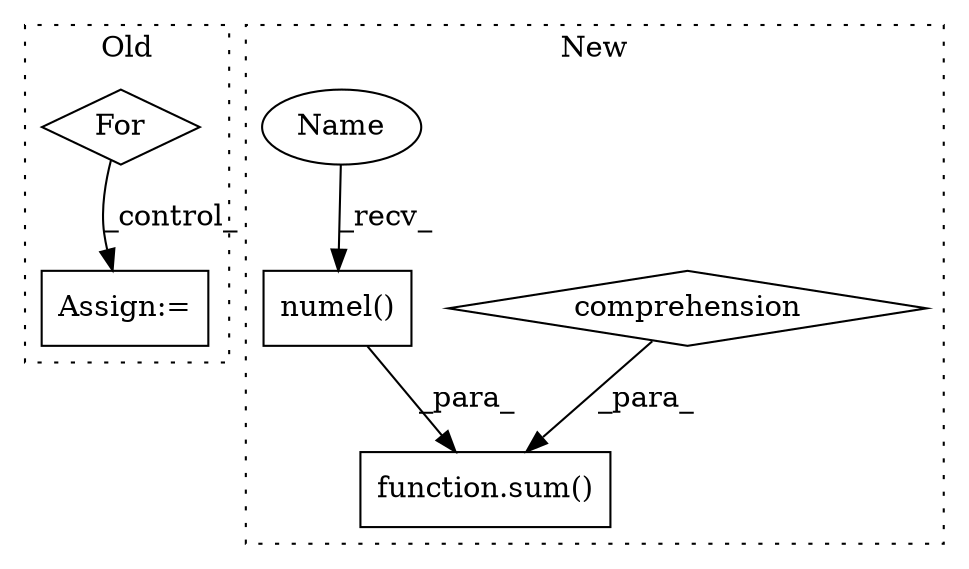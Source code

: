 digraph G {
subgraph cluster0 {
1 [label="For" a="107" s="33869,33894" l="4,14" shape="diamond"];
3 [label="Assign:=" a="68" s="33920" l="3" shape="box"];
label = "Old";
style="dotted";
}
subgraph cluster1 {
2 [label="numel()" a="75" s="33863" l="9" shape="box"];
4 [label="function.sum()" a="75" s="33859,33864" l="4,30" shape="box"];
5 [label="comprehension" a="45" s="33873" l="3" shape="diamond"];
6 [label="Name" a="87" s="33863" l="1" shape="ellipse"];
label = "New";
style="dotted";
}
1 -> 3 [label="_control_"];
2 -> 4 [label="_para_"];
5 -> 4 [label="_para_"];
6 -> 2 [label="_recv_"];
}